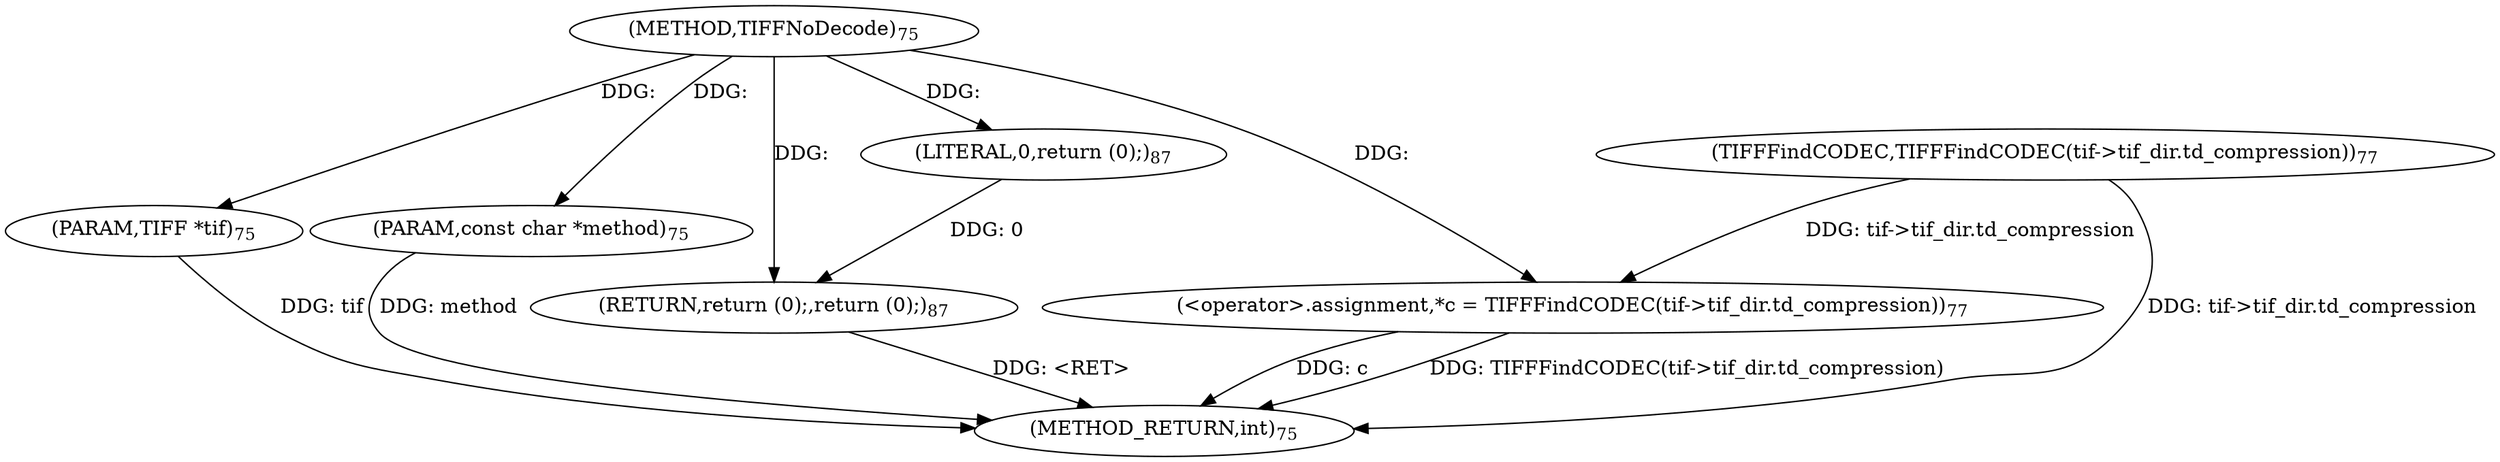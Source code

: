 digraph "TIFFNoDecode" {  
"1801" [label = <(METHOD,TIFFNoDecode)<SUB>75</SUB>> ]
"1817" [label = <(METHOD_RETURN,int)<SUB>75</SUB>> ]
"1802" [label = <(PARAM,TIFF *tif)<SUB>75</SUB>> ]
"1803" [label = <(PARAM,const char *method)<SUB>75</SUB>> ]
"1806" [label = <(&lt;operator&gt;.assignment,*c = TIFFFindCODEC(tif-&gt;tif_dir.td_compression))<SUB>77</SUB>> ]
"1815" [label = <(RETURN,return (0);,return (0);)<SUB>87</SUB>> ]
"1816" [label = <(LITERAL,0,return (0);)<SUB>87</SUB>> ]
"1808" [label = <(TIFFFindCODEC,TIFFFindCODEC(tif-&gt;tif_dir.td_compression))<SUB>77</SUB>> ]
  "1815" -> "1817"  [ label = "DDG: &lt;RET&gt;"] 
  "1802" -> "1817"  [ label = "DDG: tif"] 
  "1803" -> "1817"  [ label = "DDG: method"] 
  "1806" -> "1817"  [ label = "DDG: c"] 
  "1808" -> "1817"  [ label = "DDG: tif-&gt;tif_dir.td_compression"] 
  "1806" -> "1817"  [ label = "DDG: TIFFFindCODEC(tif-&gt;tif_dir.td_compression)"] 
  "1801" -> "1802"  [ label = "DDG: "] 
  "1801" -> "1803"  [ label = "DDG: "] 
  "1808" -> "1806"  [ label = "DDG: tif-&gt;tif_dir.td_compression"] 
  "1816" -> "1815"  [ label = "DDG: 0"] 
  "1801" -> "1815"  [ label = "DDG: "] 
  "1801" -> "1806"  [ label = "DDG: "] 
  "1801" -> "1816"  [ label = "DDG: "] 
}
